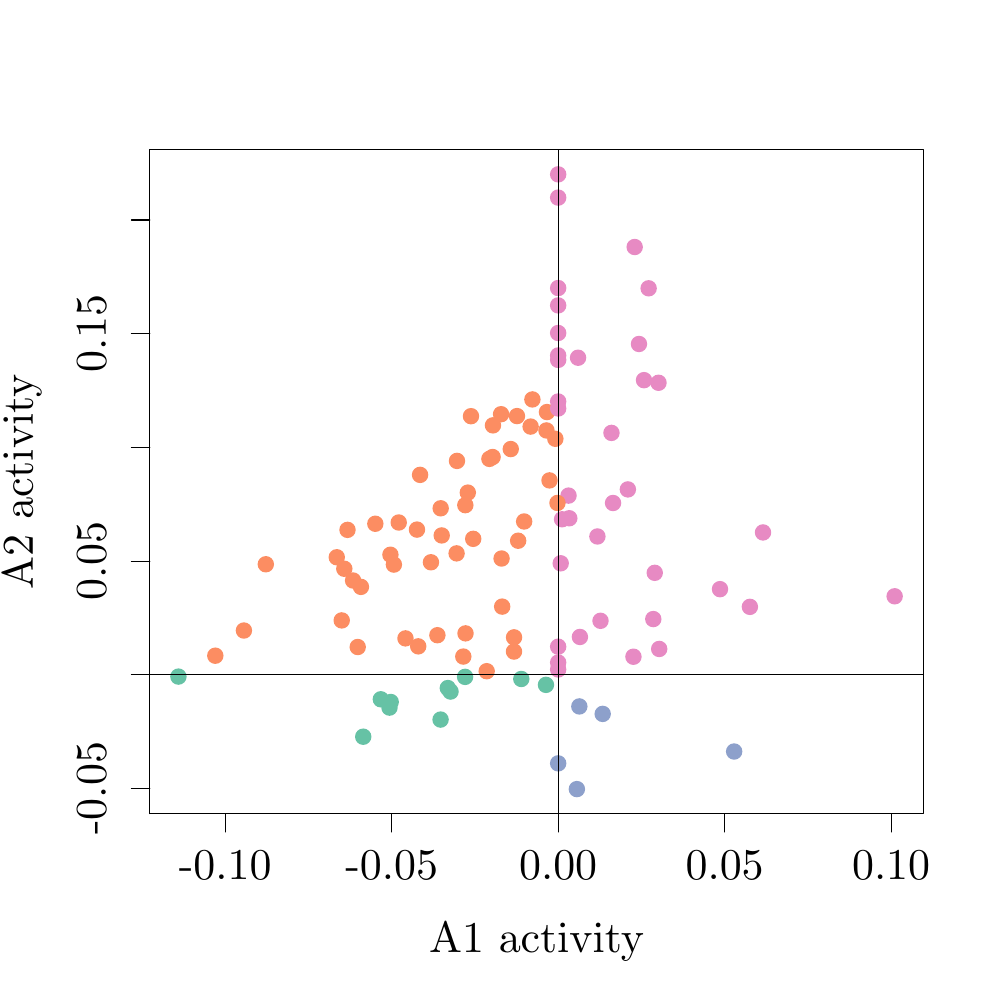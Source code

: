 % Created by tikzDevice version 0.8.1 on 2015-03-21 14:29:41
% !TEX encoding = UTF-8 Unicode
\documentclass[11pt]{memoir}
\nonstopmode

\usepackage{tikz}

\usepackage[active,tightpage,psfixbb]{preview}

\PreviewEnvironment{pgfpicture}

\setlength\PreviewBorder{0pt}

\usepackage{amsmath}
\newcommand{\SweaveOpts}[1]{}  % do not interfere with LaTeX
\newcommand{\SweaveInput}[1]{} % because they are not real TeX commands
\newcommand{\Sexpr}[1]{}       % will only be parsed by R


\usepackage{geometry}
\usepackage{amsmath}
\usepackage{lscape}
\geometry{verbose,tmargin=2.5cm,bmargin=2.5cm,lmargin=2.5cm,rmargin=2.5cm}


\begin{document}

\begin{tikzpicture}[x=1pt,y=1pt]
\definecolor{fillColor}{RGB}{255,255,255}
\path[use as bounding box,fill=fillColor,fill opacity=0.00] (0,0) rectangle (361.35,361.35);
\begin{scope}
\path[clip] ( 54.12, 67.32) rectangle (333.63,307.23);
\definecolor{fillColor}{RGB}{252,141,98}

\path[fill=fillColor] (170.19,210.96) circle (  2.97);
\definecolor{fillColor}{RGB}{102,194,165}

\path[fill=fillColor] (159.20,101.33) circle (  2.97);
\definecolor{fillColor}{RGB}{252,141,98}

\path[fill=fillColor] (187.23,165.96) circle (  2.97);
\definecolor{fillColor}{RGB}{231,138,195}

\path[fill=fillColor] (201.69,289.94) circle (  2.97);
\definecolor{fillColor}{RGB}{252,141,98}

\path[fill=fillColor] (158.05,131.82) circle (  2.97);

\path[fill=fillColor] (125.57,169.88) circle (  2.97);

\path[fill=fillColor] (178.00,196.20) circle (  2.97);

\path[fill=fillColor] (178.13,207.64) circle (  2.97);
\definecolor{fillColor}{RGB}{102,194,165}

\path[fill=fillColor] (140.74,105.66) circle (  2.97);
\definecolor{fillColor}{RGB}{252,141,98}

\path[fill=fillColor] (186.81,211.00) circle (  2.97);

\path[fill=fillColor] (192.38,217.01) circle (  2.97);
\definecolor{fillColor}{RGB}{102,194,165}

\path[fill=fillColor] ( 64.47,116.86) circle (  2.97);
\definecolor{fillColor}{RGB}{231,138,195}

\path[fill=fillColor] (209.55,131.18) circle (  2.97);
\definecolor{fillColor}{RGB}{252,141,98}

\path[fill=fillColor] (200.68,202.79) circle (  2.97);

\path[fill=fillColor] (164.99,161.39) circle (  2.97);

\path[fill=fillColor] (181.06,211.67) circle (  2.97);
\definecolor{fillColor}{RGB}{231,138,195}

\path[fill=fillColor] (232.71,223.98) circle (  2.97);

\path[fill=fillColor] (215.87,167.50) circle (  2.97);
\definecolor{fillColor}{RGB}{252,141,98}

\path[fill=fillColor] (176.84,195.53) circle (  2.97);

\path[fill=fillColor] (142.33,157.34) circle (  2.97);

\path[fill=fillColor] (191.74,207.20) circle (  2.97);
\definecolor{fillColor}{RGB}{231,138,195}

\path[fill=fillColor] (201.69,250.99) circle (  2.97);
\definecolor{fillColor}{RGB}{102,194,165}

\path[fill=fillColor] (162.80,111.46) circle (  2.97);
\definecolor{fillColor}{RGB}{231,138,195}

\path[fill=fillColor] (201.69,119.44) circle (  2.97);
\definecolor{fillColor}{RGB}{141,160,203}

\path[fill=fillColor] (208.45, 76.21) circle (  2.97);
\definecolor{fillColor}{RGB}{231,138,195}

\path[fill=fillColor] (236.06,137.65) circle (  2.97);

\path[fill=fillColor] (201.69,127.67) circle (  2.97);
\definecolor{fillColor}{RGB}{252,141,98}

\path[fill=fillColor] (150.67,169.98) circle (  2.97);

\path[fill=fillColor] (198.56,187.75) circle (  2.97);
\definecolor{fillColor}{RGB}{231,138,195}

\path[fill=fillColor] (216.99,137.02) circle (  2.97);
\definecolor{fillColor}{RGB}{252,141,98}

\path[fill=fillColor] (155.72,158.17) circle (  2.97);
\definecolor{fillColor}{RGB}{231,138,195}

\path[fill=fillColor] (201.69,216.27) circle (  2.97);
\definecolor{fillColor}{RGB}{252,141,98}

\path[fill=fillColor] (127.58,151.58) circle (  2.97);

\path[fill=fillColor] ( 88.14,133.51) circle (  2.97);

\path[fill=fillColor] (135.62,172.09) circle (  2.97);

\path[fill=fillColor] (175.86,118.81) circle (  2.97);

\path[fill=fillColor] (124.41,155.83) circle (  2.97);
\definecolor{fillColor}{RGB}{141,160,203}

\path[fill=fillColor] (209.34,106.08) circle (  2.97);
\definecolor{fillColor}{RGB}{102,194,165}

\path[fill=fillColor] (137.61,108.66) circle (  2.97);
\definecolor{fillColor}{RGB}{252,141,98}

\path[fill=fillColor] (151.12,127.79) circle (  2.97);

\path[fill=fillColor] (144.08,172.54) circle (  2.97);
\definecolor{fillColor}{RGB}{141,160,203}

\path[fill=fillColor] (217.78,103.38) circle (  2.97);
\definecolor{fillColor}{RGB}{231,138,195}

\path[fill=fillColor] (203.10,173.71) circle (  2.97);

\path[fill=fillColor] (220.95,204.92) circle (  2.97);

\path[fill=fillColor] (275.71,168.95) circle (  2.97);
\definecolor{fillColor}{RGB}{252,141,98}

\path[fill=fillColor] (181.24,159.53) circle (  2.97);
\definecolor{fillColor}{RGB}{231,138,195}

\path[fill=fillColor] (238.20,126.85) circle (  2.97);
\definecolor{fillColor}{RGB}{252,141,98}

\path[fill=fillColor] (184.56,199.08) circle (  2.97);
\definecolor{fillColor}{RGB}{231,138,195}

\path[fill=fillColor] (323.28,145.88) circle (  2.97);

\path[fill=fillColor] (234.38,257.17) circle (  2.97);
\definecolor{fillColor}{RGB}{252,141,98}

\path[fill=fillColor] (129.26,127.55) circle (  2.97);

\path[fill=fillColor] (185.75,131.04) circle (  2.97);

\path[fill=fillColor] (151.79,189.75) circle (  2.97);
\definecolor{fillColor}{RGB}{231,138,195}

\path[fill=fillColor] (202.61,157.80) circle (  2.97);
\definecolor{fillColor}{RGB}{252,141,98}

\path[fill=fillColor] ( 77.80,124.41) circle (  2.97);

\path[fill=fillColor] (167.41,124.10) circle (  2.97);

\path[fill=fillColor] (165.13,194.80) circle (  2.97);

\path[fill=fillColor] (168.14,178.81) circle (  2.97);
\definecolor{fillColor}{RGB}{141,160,203}

\path[fill=fillColor] (265.28, 89.79) circle (  2.97);
\definecolor{fillColor}{RGB}{252,141,98}

\path[fill=fillColor] (146.52,130.67) circle (  2.97);
\definecolor{fillColor}{RGB}{231,138,195}

\path[fill=fillColor] (229.34,272.09) circle (  2.97);
\definecolor{fillColor}{RGB}{252,141,98}

\path[fill=fillColor] (121.69,159.98) circle (  2.97);
\definecolor{fillColor}{RGB}{231,138,195}

\path[fill=fillColor] (260.17,148.46) circle (  2.97);

\path[fill=fillColor] (205.44,182.26) circle (  2.97);
\definecolor{fillColor}{RGB}{102,194,165}

\path[fill=fillColor] (197.28,113.87) circle (  2.97);
\definecolor{fillColor}{RGB}{231,138,195}

\path[fill=fillColor] (208.88,232.08) circle (  2.97);
\definecolor{fillColor}{RGB}{102,194,165}

\path[fill=fillColor] (188.37,116.00) circle (  2.97);
\definecolor{fillColor}{RGB}{252,141,98}

\path[fill=fillColor] (159.61,167.87) circle (  2.97);
\definecolor{fillColor}{RGB}{231,138,195}

\path[fill=fillColor] (201.69,231.30) circle (  2.97);

\path[fill=fillColor] (205.71,174.08) circle (  2.97);
\definecolor{fillColor}{RGB}{252,141,98}

\path[fill=fillColor] ( 96.05,157.45) circle (  2.97);
\definecolor{fillColor}{RGB}{231,138,195}

\path[fill=fillColor] (201.69,121.94) circle (  2.97);

\path[fill=fillColor] (226.88,184.50) circle (  2.97);

\path[fill=fillColor] (237.95,223.03) circle (  2.97);
\definecolor{fillColor}{RGB}{102,194,165}

\path[fill=fillColor] (141.18,107.69) circle (  2.97);

\path[fill=fillColor] (168.06,116.76) circle (  2.97);
\definecolor{fillColor}{RGB}{252,141,98}

\path[fill=fillColor] (197.64,212.45) circle (  2.97);
\definecolor{fillColor}{RGB}{231,138,195}

\path[fill=fillColor] (236.59,154.36) circle (  2.97);
\definecolor{fillColor}{RGB}{102,194,165}

\path[fill=fillColor] (161.82,112.72) circle (  2.97);
\definecolor{fillColor}{RGB}{252,141,98}

\path[fill=fillColor] (170.99,166.64) circle (  2.97);

\path[fill=fillColor] (168.21,132.48) circle (  2.97);

\path[fill=fillColor] (185.73,125.91) circle (  2.97);
\definecolor{fillColor}{RGB}{231,138,195}

\path[fill=fillColor] (221.52,179.59) circle (  2.97);

\path[fill=fillColor] (201.69,298.34) circle (  2.97);

\path[fill=fillColor] (270.97,142.06) circle (  2.97);

\path[fill=fillColor] (230.89,237.05) circle (  2.97);
\definecolor{fillColor}{RGB}{252,141,98}

\path[fill=fillColor] (123.48,137.16) circle (  2.97);
\definecolor{fillColor}{RGB}{141,160,203}

\path[fill=fillColor] (201.69, 85.51) circle (  2.97);
\definecolor{fillColor}{RGB}{252,141,98}

\path[fill=fillColor] (189.40,172.91) circle (  2.97);
\definecolor{fillColor}{RGB}{231,138,195}

\path[fill=fillColor] (201.69,257.26) circle (  2.97);
\definecolor{fillColor}{RGB}{252,141,98}

\path[fill=fillColor] (169.04,183.34) circle (  2.97);
\definecolor{fillColor}{RGB}{231,138,195}

\path[fill=fillColor] (228.89,124.04) circle (  2.97);
\definecolor{fillColor}{RGB}{252,141,98}

\path[fill=fillColor] (130.43,149.28) circle (  2.97);

\path[fill=fillColor] (159.24,177.68) circle (  2.97);

\path[fill=fillColor] (141.08,160.89) circle (  2.97);

\path[fill=fillColor] (197.46,205.81) circle (  2.97);

\path[fill=fillColor] (181.46,142.15) circle (  2.97);
\definecolor{fillColor}{RGB}{231,138,195}

\path[fill=fillColor] (201.69,213.74) circle (  2.97);
\definecolor{fillColor}{RGB}{252,141,98}

\path[fill=fillColor] (201.44,179.60) circle (  2.97);
\definecolor{fillColor}{RGB}{231,138,195}

\path[fill=fillColor] (201.69,241.02) circle (  2.97);
\definecolor{fillColor}{RGB}{102,194,165}

\path[fill=fillColor] (131.25, 95.14) circle (  2.97);
\definecolor{fillColor}{RGB}{231,138,195}

\path[fill=fillColor] (201.69,232.91) circle (  2.97);
\end{scope}
\begin{scope}
\path[clip] (  0.00,  0.00) rectangle (361.35,361.35);
\definecolor{drawColor}{RGB}{0,0,0}

\path[draw=drawColor,line width= 0.4pt,line join=round,line cap=round] ( 81.37, 67.32) -- (322.01, 67.32);

\path[draw=drawColor,line width= 0.4pt,line join=round,line cap=round] ( 81.37, 67.32) -- ( 81.37, 60.72);

\path[draw=drawColor,line width= 0.4pt,line join=round,line cap=round] (141.53, 67.32) -- (141.53, 60.72);

\path[draw=drawColor,line width= 0.4pt,line join=round,line cap=round] (201.69, 67.32) -- (201.69, 60.72);

\path[draw=drawColor,line width= 0.4pt,line join=round,line cap=round] (261.85, 67.32) -- (261.85, 60.72);

\path[draw=drawColor,line width= 0.4pt,line join=round,line cap=round] (322.01, 67.32) -- (322.01, 60.72);

\node[text=drawColor,anchor=base,inner sep=0pt, outer sep=0pt, scale=  1.45] at ( 81.37, 43.56) {-0.10};

\node[text=drawColor,anchor=base,inner sep=0pt, outer sep=0pt, scale=  1.45] at (141.53, 43.56) {-0.05};

\node[text=drawColor,anchor=base,inner sep=0pt, outer sep=0pt, scale=  1.45] at (201.69, 43.56) {0.00};

\node[text=drawColor,anchor=base,inner sep=0pt, outer sep=0pt, scale=  1.45] at (261.85, 43.56) {0.05};

\node[text=drawColor,anchor=base,inner sep=0pt, outer sep=0pt, scale=  1.45] at (322.01, 43.56) {0.10};

\path[draw=drawColor,line width= 0.4pt,line join=round,line cap=round] ( 54.12, 76.47) -- ( 54.12,281.84);

\path[draw=drawColor,line width= 0.4pt,line join=round,line cap=round] ( 54.12, 76.47) -- ( 47.52, 76.47);

\path[draw=drawColor,line width= 0.4pt,line join=round,line cap=round] ( 54.12,117.54) -- ( 47.52,117.54);

\path[draw=drawColor,line width= 0.4pt,line join=round,line cap=round] ( 54.12,158.61) -- ( 47.52,158.61);

\path[draw=drawColor,line width= 0.4pt,line join=round,line cap=round] ( 54.12,199.69) -- ( 47.52,199.69);

\path[draw=drawColor,line width= 0.4pt,line join=round,line cap=round] ( 54.12,240.76) -- ( 47.52,240.76);

\path[draw=drawColor,line width= 0.4pt,line join=round,line cap=round] ( 54.12,281.84) -- ( 47.52,281.84);

\node[text=drawColor,rotate= 90.00,anchor=base,inner sep=0pt, outer sep=0pt, scale=  1.45] at ( 38.28, 76.47) {-0.05};

\node[text=drawColor,rotate= 90.00,anchor=base,inner sep=0pt, outer sep=0pt, scale=  1.45] at ( 38.28,158.61) {0.05};

\node[text=drawColor,rotate= 90.00,anchor=base,inner sep=0pt, outer sep=0pt, scale=  1.45] at ( 38.28,240.76) {0.15};

\path[draw=drawColor,line width= 0.4pt,line join=round,line cap=round] ( 54.12, 67.32) --
	(333.63, 67.32) --
	(333.63,307.23) --
	( 54.12,307.23) --
	( 54.12, 67.32);
\end{scope}
\begin{scope}
\path[clip] (  0.00,  0.00) rectangle (361.35,361.35);
\definecolor{drawColor}{RGB}{0,0,0}

\node[text=drawColor,anchor=base,inner sep=0pt, outer sep=0pt, scale=  1.45] at (193.87, 17.16) {A1 activity};

\node[text=drawColor,rotate= 90.00,anchor=base,inner sep=0pt, outer sep=0pt, scale=  1.45] at ( 11.88,187.27) {A2 activity};
\end{scope}
\begin{scope}
\path[clip] ( 54.12, 67.32) rectangle (333.63,307.23);
\definecolor{drawColor}{RGB}{0,0,0}

\path[draw=drawColor,line width= 0.4pt,line join=round,line cap=round] ( 54.12,117.54) -- (333.63,117.54);

\path[draw=drawColor,line width= 0.4pt,line join=round,line cap=round] (201.69, 67.32) -- (201.69,307.23);
\end{scope}
\end{tikzpicture}

\end{document}
